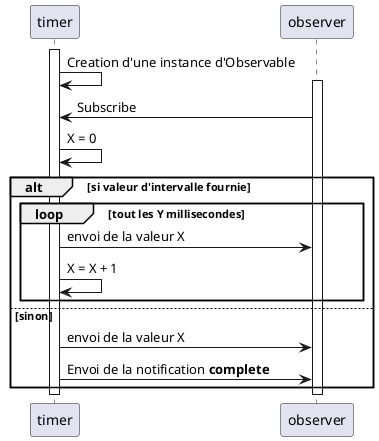 @startuml
activate timer
timer -> timer : Creation d'une instance d'Observable
activate observer
observer -> timer : Subscribe
timer -> timer : X = 0

alt si valeur d'intervalle fournie
  loop tout les Y millisecondes
    timer -> observer : envoi de la valeur X
    timer -> timer : X = X + 1
  end
else sinon
  timer -> observer : envoi de la valeur X
  timer -> observer : Envoi de la notification **complete**
end
deactivate timer
deactivate observer
@enduml
